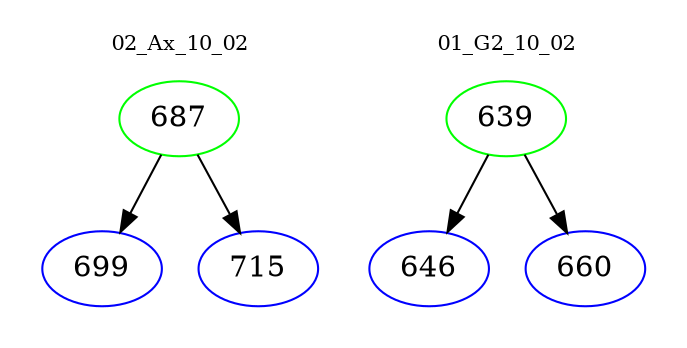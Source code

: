 digraph{
subgraph cluster_0 {
color = white
label = "02_Ax_10_02";
fontsize=10;
T0_687 [label="687", color="green"]
T0_687 -> T0_699 [color="black"]
T0_699 [label="699", color="blue"]
T0_687 -> T0_715 [color="black"]
T0_715 [label="715", color="blue"]
}
subgraph cluster_1 {
color = white
label = "01_G2_10_02";
fontsize=10;
T1_639 [label="639", color="green"]
T1_639 -> T1_646 [color="black"]
T1_646 [label="646", color="blue"]
T1_639 -> T1_660 [color="black"]
T1_660 [label="660", color="blue"]
}
}
